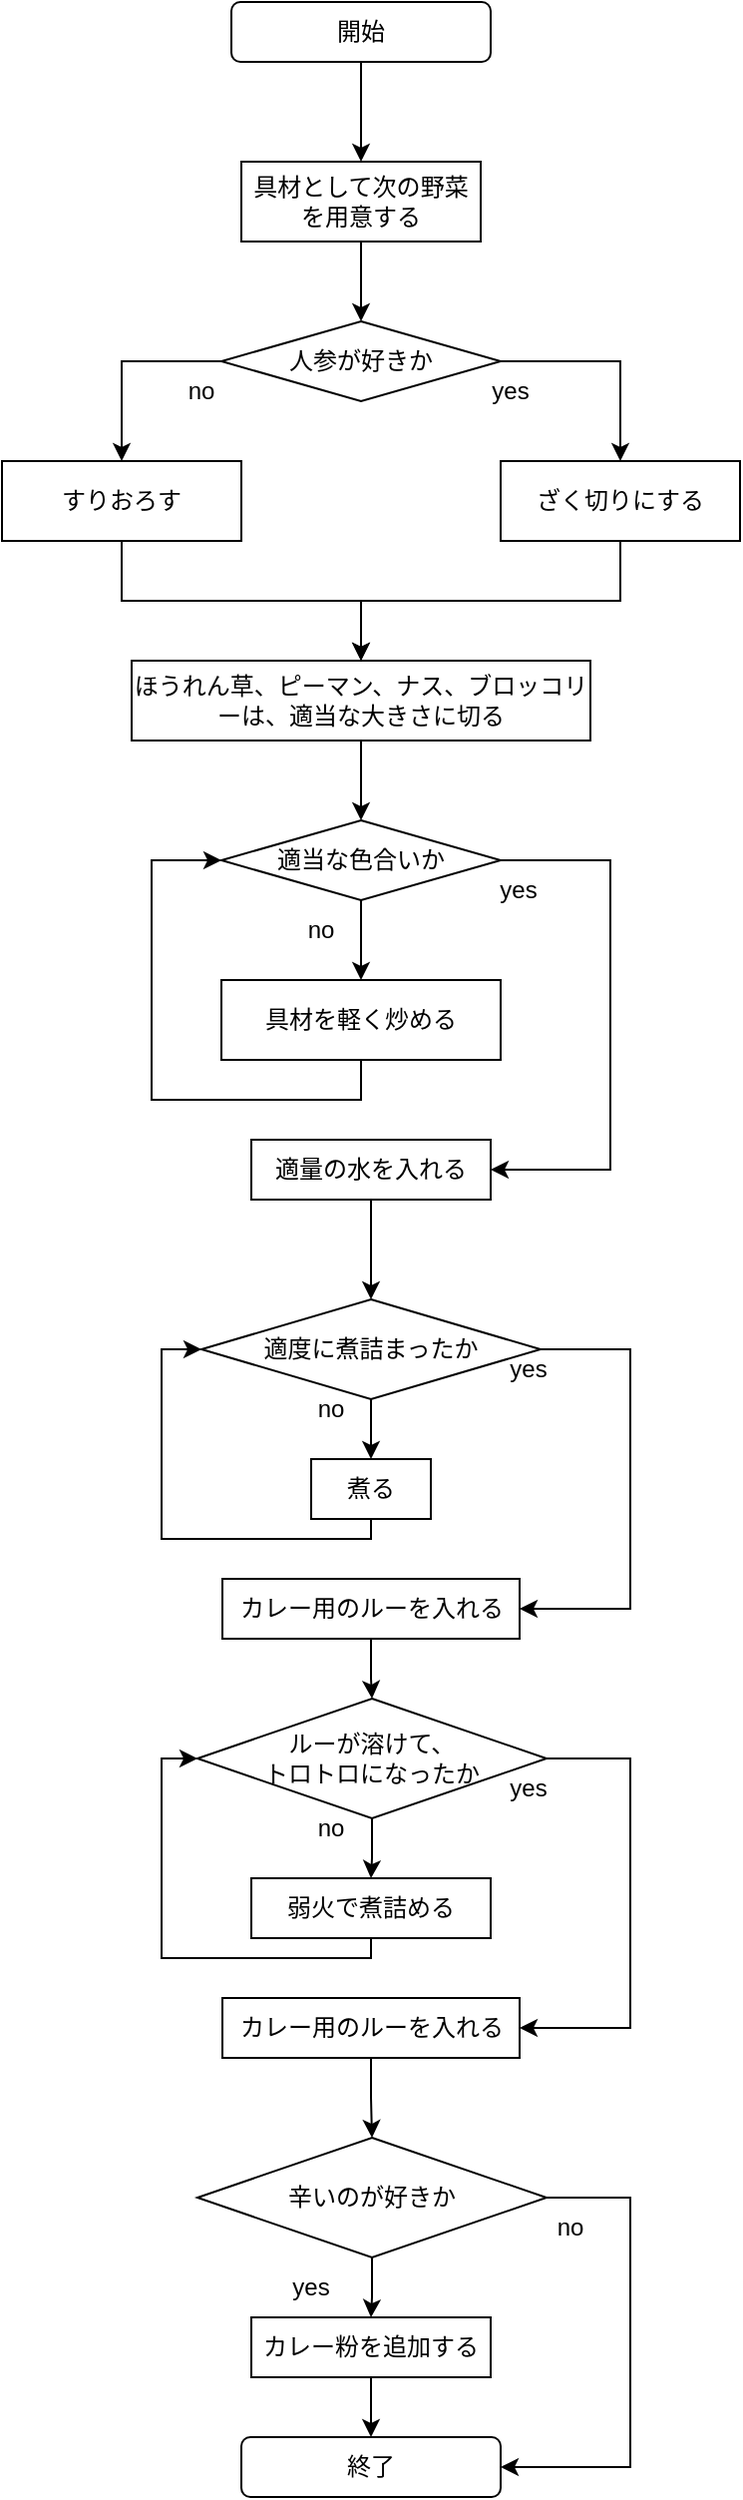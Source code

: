 <mxfile version="20.8.5" type="github">
  <diagram id="-b40opP00CZqNUi7Pyji" name="ページ1">
    <mxGraphModel dx="430" dy="442" grid="1" gridSize="10" guides="1" tooltips="1" connect="1" arrows="1" fold="1" page="1" pageScale="1" pageWidth="827" pageHeight="1169" math="0" shadow="0">
      <root>
        <mxCell id="0" />
        <mxCell id="1" parent="0" />
        <mxCell id="IE9pjUHZPNTOEFuHBonJ-37" value="" style="edgeStyle=orthogonalEdgeStyle;rounded=0;orthogonalLoop=1;jettySize=auto;html=1;" edge="1" parent="1" source="IE9pjUHZPNTOEFuHBonJ-1" target="IE9pjUHZPNTOEFuHBonJ-19">
          <mxGeometry relative="1" as="geometry" />
        </mxCell>
        <mxCell id="IE9pjUHZPNTOEFuHBonJ-1" value="開始" style="rounded=1;whiteSpace=wrap;html=1;" vertex="1" parent="1">
          <mxGeometry x="250" y="30" width="130" height="30" as="geometry" />
        </mxCell>
        <mxCell id="IE9pjUHZPNTOEFuHBonJ-3" value="終了" style="rounded=1;whiteSpace=wrap;html=1;" vertex="1" parent="1">
          <mxGeometry x="255" y="1250" width="130" height="30" as="geometry" />
        </mxCell>
        <mxCell id="IE9pjUHZPNTOEFuHBonJ-40" value="" style="edgeStyle=orthogonalEdgeStyle;rounded=0;orthogonalLoop=1;jettySize=auto;html=1;entryX=0.5;entryY=0;entryDx=0;entryDy=0;exitX=0;exitY=0.5;exitDx=0;exitDy=0;" edge="1" parent="1" source="IE9pjUHZPNTOEFuHBonJ-8" target="IE9pjUHZPNTOEFuHBonJ-20">
          <mxGeometry relative="1" as="geometry">
            <mxPoint x="135" y="210" as="targetPoint" />
          </mxGeometry>
        </mxCell>
        <mxCell id="IE9pjUHZPNTOEFuHBonJ-42" value="" style="edgeStyle=orthogonalEdgeStyle;rounded=0;orthogonalLoop=1;jettySize=auto;html=1;entryX=0.5;entryY=0;entryDx=0;entryDy=0;exitX=1;exitY=0.5;exitDx=0;exitDy=0;" edge="1" parent="1" source="IE9pjUHZPNTOEFuHBonJ-8" target="IE9pjUHZPNTOEFuHBonJ-21">
          <mxGeometry relative="1" as="geometry">
            <mxPoint x="390" y="200" as="sourcePoint" />
            <mxPoint x="475" y="210" as="targetPoint" />
          </mxGeometry>
        </mxCell>
        <mxCell id="IE9pjUHZPNTOEFuHBonJ-8" value="人参が好きか" style="rhombus;whiteSpace=wrap;html=1;" vertex="1" parent="1">
          <mxGeometry x="245" y="190" width="140" height="40" as="geometry" />
        </mxCell>
        <mxCell id="IE9pjUHZPNTOEFuHBonJ-11" value="no" style="text;html=1;strokeColor=none;fillColor=none;align=center;verticalAlign=middle;whiteSpace=wrap;rounded=0;" vertex="1" parent="1">
          <mxGeometry x="220" y="220" width="30" height="10" as="geometry" />
        </mxCell>
        <mxCell id="IE9pjUHZPNTOEFuHBonJ-12" value="yes" style="text;html=1;strokeColor=none;fillColor=none;align=center;verticalAlign=middle;whiteSpace=wrap;rounded=0;" vertex="1" parent="1">
          <mxGeometry x="370" y="220" width="40" height="10" as="geometry" />
        </mxCell>
        <mxCell id="IE9pjUHZPNTOEFuHBonJ-38" value="" style="edgeStyle=orthogonalEdgeStyle;rounded=0;orthogonalLoop=1;jettySize=auto;html=1;" edge="1" parent="1" source="IE9pjUHZPNTOEFuHBonJ-19" target="IE9pjUHZPNTOEFuHBonJ-8">
          <mxGeometry relative="1" as="geometry" />
        </mxCell>
        <mxCell id="IE9pjUHZPNTOEFuHBonJ-19" value="具材として次の野菜を用意する" style="rounded=0;whiteSpace=wrap;html=1;" vertex="1" parent="1">
          <mxGeometry x="255" y="110" width="120" height="40" as="geometry" />
        </mxCell>
        <mxCell id="IE9pjUHZPNTOEFuHBonJ-32" value="" style="edgeStyle=orthogonalEdgeStyle;rounded=0;orthogonalLoop=1;jettySize=auto;html=1;" edge="1" parent="1" source="IE9pjUHZPNTOEFuHBonJ-20" target="IE9pjUHZPNTOEFuHBonJ-22">
          <mxGeometry relative="1" as="geometry" />
        </mxCell>
        <mxCell id="IE9pjUHZPNTOEFuHBonJ-20" value="すりおろす" style="rounded=0;whiteSpace=wrap;html=1;" vertex="1" parent="1">
          <mxGeometry x="135" y="260" width="120" height="40" as="geometry" />
        </mxCell>
        <mxCell id="IE9pjUHZPNTOEFuHBonJ-31" value="" style="edgeStyle=orthogonalEdgeStyle;rounded=0;orthogonalLoop=1;jettySize=auto;html=1;" edge="1" parent="1" source="IE9pjUHZPNTOEFuHBonJ-21" target="IE9pjUHZPNTOEFuHBonJ-22">
          <mxGeometry relative="1" as="geometry" />
        </mxCell>
        <mxCell id="IE9pjUHZPNTOEFuHBonJ-21" value="ざく切りにする" style="rounded=0;whiteSpace=wrap;html=1;" vertex="1" parent="1">
          <mxGeometry x="385" y="260" width="120" height="40" as="geometry" />
        </mxCell>
        <mxCell id="IE9pjUHZPNTOEFuHBonJ-30" style="edgeStyle=orthogonalEdgeStyle;rounded=0;orthogonalLoop=1;jettySize=auto;html=1;entryX=0.5;entryY=0;entryDx=0;entryDy=0;" edge="1" parent="1" source="IE9pjUHZPNTOEFuHBonJ-22" target="IE9pjUHZPNTOEFuHBonJ-27">
          <mxGeometry relative="1" as="geometry" />
        </mxCell>
        <mxCell id="IE9pjUHZPNTOEFuHBonJ-22" value="ほうれん草、ピーマン、ナス、ブロッコリーは、適当な大きさに切る" style="rounded=0;whiteSpace=wrap;html=1;" vertex="1" parent="1">
          <mxGeometry x="200" y="360" width="230" height="40" as="geometry" />
        </mxCell>
        <mxCell id="IE9pjUHZPNTOEFuHBonJ-34" value="" style="edgeStyle=orthogonalEdgeStyle;rounded=0;orthogonalLoop=1;jettySize=auto;html=1;" edge="1" parent="1" source="IE9pjUHZPNTOEFuHBonJ-27" target="IE9pjUHZPNTOEFuHBonJ-33">
          <mxGeometry relative="1" as="geometry" />
        </mxCell>
        <mxCell id="IE9pjUHZPNTOEFuHBonJ-46" value="" style="edgeStyle=orthogonalEdgeStyle;rounded=0;orthogonalLoop=1;jettySize=auto;html=1;exitX=1;exitY=0.5;exitDx=0;exitDy=0;entryX=1;entryY=0.5;entryDx=0;entryDy=0;" edge="1" parent="1" source="IE9pjUHZPNTOEFuHBonJ-27" target="IE9pjUHZPNTOEFuHBonJ-45">
          <mxGeometry relative="1" as="geometry">
            <mxPoint x="410" y="650" as="targetPoint" />
            <Array as="points">
              <mxPoint x="440" y="460" />
              <mxPoint x="440" y="615" />
            </Array>
          </mxGeometry>
        </mxCell>
        <mxCell id="IE9pjUHZPNTOEFuHBonJ-27" value="適当な色合いか" style="rhombus;whiteSpace=wrap;html=1;" vertex="1" parent="1">
          <mxGeometry x="245" y="440" width="140" height="40" as="geometry" />
        </mxCell>
        <mxCell id="IE9pjUHZPNTOEFuHBonJ-36" value="" style="edgeStyle=orthogonalEdgeStyle;rounded=0;orthogonalLoop=1;jettySize=auto;html=1;entryX=0;entryY=0.5;entryDx=0;entryDy=0;" edge="1" parent="1" source="IE9pjUHZPNTOEFuHBonJ-33" target="IE9pjUHZPNTOEFuHBonJ-27">
          <mxGeometry relative="1" as="geometry">
            <mxPoint x="300" y="660" as="targetPoint" />
            <Array as="points">
              <mxPoint x="315" y="580" />
              <mxPoint x="210" y="580" />
              <mxPoint x="210" y="460" />
            </Array>
          </mxGeometry>
        </mxCell>
        <mxCell id="IE9pjUHZPNTOEFuHBonJ-33" value="具材を軽く炒める" style="rounded=0;whiteSpace=wrap;html=1;" vertex="1" parent="1">
          <mxGeometry x="245" y="520" width="140" height="40" as="geometry" />
        </mxCell>
        <mxCell id="IE9pjUHZPNTOEFuHBonJ-43" value="no" style="text;html=1;strokeColor=none;fillColor=none;align=center;verticalAlign=middle;whiteSpace=wrap;rounded=0;" vertex="1" parent="1">
          <mxGeometry x="280" y="490" width="30" height="10" as="geometry" />
        </mxCell>
        <mxCell id="IE9pjUHZPNTOEFuHBonJ-44" value="yes" style="text;html=1;strokeColor=none;fillColor=none;align=center;verticalAlign=middle;whiteSpace=wrap;rounded=0;" vertex="1" parent="1">
          <mxGeometry x="374" y="470" width="40" height="10" as="geometry" />
        </mxCell>
        <mxCell id="IE9pjUHZPNTOEFuHBonJ-59" value="" style="edgeStyle=orthogonalEdgeStyle;rounded=0;orthogonalLoop=1;jettySize=auto;html=1;entryX=0.5;entryY=0;entryDx=0;entryDy=0;" edge="1" parent="1" source="IE9pjUHZPNTOEFuHBonJ-45" target="IE9pjUHZPNTOEFuHBonJ-54">
          <mxGeometry relative="1" as="geometry" />
        </mxCell>
        <mxCell id="IE9pjUHZPNTOEFuHBonJ-45" value="適量の水を入れる" style="whiteSpace=wrap;html=1;" vertex="1" parent="1">
          <mxGeometry x="260" y="600" width="120" height="30" as="geometry" />
        </mxCell>
        <mxCell id="IE9pjUHZPNTOEFuHBonJ-52" value="" style="edgeStyle=orthogonalEdgeStyle;rounded=0;orthogonalLoop=1;jettySize=auto;html=1;" edge="1" parent="1" source="IE9pjUHZPNTOEFuHBonJ-54" target="IE9pjUHZPNTOEFuHBonJ-56">
          <mxGeometry relative="1" as="geometry" />
        </mxCell>
        <mxCell id="IE9pjUHZPNTOEFuHBonJ-53" value="" style="edgeStyle=orthogonalEdgeStyle;rounded=0;orthogonalLoop=1;jettySize=auto;html=1;exitX=1;exitY=0.5;exitDx=0;exitDy=0;entryX=1;entryY=0.5;entryDx=0;entryDy=0;" edge="1" parent="1" source="IE9pjUHZPNTOEFuHBonJ-54" target="IE9pjUHZPNTOEFuHBonJ-62">
          <mxGeometry relative="1" as="geometry">
            <mxPoint x="400" y="840" as="targetPoint" />
            <Array as="points">
              <mxPoint x="450" y="705" />
              <mxPoint x="450" y="835" />
            </Array>
          </mxGeometry>
        </mxCell>
        <mxCell id="IE9pjUHZPNTOEFuHBonJ-54" value="適度に煮詰まったか" style="rhombus;whiteSpace=wrap;html=1;" vertex="1" parent="1">
          <mxGeometry x="235" y="680" width="170" height="50" as="geometry" />
        </mxCell>
        <mxCell id="IE9pjUHZPNTOEFuHBonJ-55" value="" style="edgeStyle=orthogonalEdgeStyle;rounded=0;orthogonalLoop=1;jettySize=auto;html=1;entryX=0;entryY=0.5;entryDx=0;entryDy=0;" edge="1" parent="1" source="IE9pjUHZPNTOEFuHBonJ-56" target="IE9pjUHZPNTOEFuHBonJ-54">
          <mxGeometry relative="1" as="geometry">
            <mxPoint x="305" y="900" as="targetPoint" />
            <Array as="points">
              <mxPoint x="320" y="800" />
              <mxPoint x="215" y="800" />
              <mxPoint x="215" y="705" />
            </Array>
          </mxGeometry>
        </mxCell>
        <mxCell id="IE9pjUHZPNTOEFuHBonJ-56" value="煮る" style="rounded=0;whiteSpace=wrap;html=1;" vertex="1" parent="1">
          <mxGeometry x="290" y="760" width="60" height="30" as="geometry" />
        </mxCell>
        <mxCell id="IE9pjUHZPNTOEFuHBonJ-57" value="no" style="text;html=1;strokeColor=none;fillColor=none;align=center;verticalAlign=middle;whiteSpace=wrap;rounded=0;" vertex="1" parent="1">
          <mxGeometry x="285" y="730" width="30" height="10" as="geometry" />
        </mxCell>
        <mxCell id="IE9pjUHZPNTOEFuHBonJ-58" value="yes" style="text;html=1;strokeColor=none;fillColor=none;align=center;verticalAlign=middle;whiteSpace=wrap;rounded=0;" vertex="1" parent="1">
          <mxGeometry x="379" y="710" width="40" height="10" as="geometry" />
        </mxCell>
        <mxCell id="IE9pjUHZPNTOEFuHBonJ-71" value="" style="edgeStyle=orthogonalEdgeStyle;rounded=0;orthogonalLoop=1;jettySize=auto;html=1;entryX=0.5;entryY=0;entryDx=0;entryDy=0;" edge="1" parent="1" source="IE9pjUHZPNTOEFuHBonJ-62" target="IE9pjUHZPNTOEFuHBonJ-65">
          <mxGeometry relative="1" as="geometry" />
        </mxCell>
        <mxCell id="IE9pjUHZPNTOEFuHBonJ-62" value="カレー用のルーを入れる" style="whiteSpace=wrap;html=1;" vertex="1" parent="1">
          <mxGeometry x="245.5" y="820" width="149" height="30" as="geometry" />
        </mxCell>
        <mxCell id="IE9pjUHZPNTOEFuHBonJ-63" value="" style="edgeStyle=orthogonalEdgeStyle;rounded=0;orthogonalLoop=1;jettySize=auto;html=1;" edge="1" parent="1" source="IE9pjUHZPNTOEFuHBonJ-65" target="IE9pjUHZPNTOEFuHBonJ-67">
          <mxGeometry relative="1" as="geometry" />
        </mxCell>
        <mxCell id="IE9pjUHZPNTOEFuHBonJ-64" value="" style="edgeStyle=orthogonalEdgeStyle;rounded=0;orthogonalLoop=1;jettySize=auto;html=1;exitX=1;exitY=0.5;exitDx=0;exitDy=0;entryX=1;entryY=0.5;entryDx=0;entryDy=0;" edge="1" parent="1" source="IE9pjUHZPNTOEFuHBonJ-65" target="IE9pjUHZPNTOEFuHBonJ-70">
          <mxGeometry relative="1" as="geometry">
            <mxPoint x="400" y="1050" as="targetPoint" />
            <Array as="points">
              <mxPoint x="450" y="910" />
              <mxPoint x="450" y="1045" />
            </Array>
          </mxGeometry>
        </mxCell>
        <mxCell id="IE9pjUHZPNTOEFuHBonJ-65" value="ルーが溶けて、&lt;br&gt;トロトロになったか" style="rhombus;whiteSpace=wrap;html=1;" vertex="1" parent="1">
          <mxGeometry x="233" y="880" width="175" height="60" as="geometry" />
        </mxCell>
        <mxCell id="IE9pjUHZPNTOEFuHBonJ-66" value="" style="edgeStyle=orthogonalEdgeStyle;rounded=0;orthogonalLoop=1;jettySize=auto;html=1;" edge="1" parent="1" source="IE9pjUHZPNTOEFuHBonJ-67">
          <mxGeometry relative="1" as="geometry">
            <mxPoint x="233" y="910" as="targetPoint" />
            <Array as="points">
              <mxPoint x="320" y="1010" />
              <mxPoint x="215" y="1010" />
              <mxPoint x="215" y="910" />
              <mxPoint x="233" y="910" />
            </Array>
          </mxGeometry>
        </mxCell>
        <mxCell id="IE9pjUHZPNTOEFuHBonJ-67" value="弱火で煮詰める" style="rounded=0;whiteSpace=wrap;html=1;" vertex="1" parent="1">
          <mxGeometry x="260" y="970" width="120" height="30" as="geometry" />
        </mxCell>
        <mxCell id="IE9pjUHZPNTOEFuHBonJ-68" value="no" style="text;html=1;strokeColor=none;fillColor=none;align=center;verticalAlign=middle;whiteSpace=wrap;rounded=0;" vertex="1" parent="1">
          <mxGeometry x="285" y="940" width="30" height="10" as="geometry" />
        </mxCell>
        <mxCell id="IE9pjUHZPNTOEFuHBonJ-69" value="yes" style="text;html=1;strokeColor=none;fillColor=none;align=center;verticalAlign=middle;whiteSpace=wrap;rounded=0;" vertex="1" parent="1">
          <mxGeometry x="379" y="920" width="40" height="10" as="geometry" />
        </mxCell>
        <mxCell id="IE9pjUHZPNTOEFuHBonJ-80" value="" style="edgeStyle=orthogonalEdgeStyle;rounded=0;orthogonalLoop=1;jettySize=auto;html=1;entryX=0.5;entryY=0;entryDx=0;entryDy=0;" edge="1" parent="1" source="IE9pjUHZPNTOEFuHBonJ-70" target="IE9pjUHZPNTOEFuHBonJ-74">
          <mxGeometry relative="1" as="geometry" />
        </mxCell>
        <mxCell id="IE9pjUHZPNTOEFuHBonJ-70" value="カレー用のルーを入れる" style="whiteSpace=wrap;html=1;" vertex="1" parent="1">
          <mxGeometry x="245.5" y="1030" width="149" height="30" as="geometry" />
        </mxCell>
        <mxCell id="IE9pjUHZPNTOEFuHBonJ-72" value="" style="edgeStyle=orthogonalEdgeStyle;rounded=0;orthogonalLoop=1;jettySize=auto;html=1;" edge="1" parent="1" source="IE9pjUHZPNTOEFuHBonJ-74" target="IE9pjUHZPNTOEFuHBonJ-76">
          <mxGeometry relative="1" as="geometry" />
        </mxCell>
        <mxCell id="IE9pjUHZPNTOEFuHBonJ-73" value="" style="edgeStyle=orthogonalEdgeStyle;rounded=0;orthogonalLoop=1;jettySize=auto;html=1;exitX=1;exitY=0.5;exitDx=0;exitDy=0;entryX=1;entryY=0.5;entryDx=0;entryDy=0;" edge="1" parent="1" source="IE9pjUHZPNTOEFuHBonJ-74" target="IE9pjUHZPNTOEFuHBonJ-3">
          <mxGeometry relative="1" as="geometry">
            <mxPoint x="394.5" y="1265" as="targetPoint" />
            <Array as="points">
              <mxPoint x="450" y="1130" />
              <mxPoint x="450" y="1265" />
            </Array>
          </mxGeometry>
        </mxCell>
        <mxCell id="IE9pjUHZPNTOEFuHBonJ-74" value="辛いのが好きか" style="rhombus;whiteSpace=wrap;html=1;" vertex="1" parent="1">
          <mxGeometry x="233" y="1100" width="175" height="60" as="geometry" />
        </mxCell>
        <mxCell id="IE9pjUHZPNTOEFuHBonJ-82" value="" style="edgeStyle=orthogonalEdgeStyle;rounded=0;orthogonalLoop=1;jettySize=auto;html=1;" edge="1" parent="1" source="IE9pjUHZPNTOEFuHBonJ-76" target="IE9pjUHZPNTOEFuHBonJ-3">
          <mxGeometry relative="1" as="geometry" />
        </mxCell>
        <mxCell id="IE9pjUHZPNTOEFuHBonJ-76" value="カレー粉を追加する" style="rounded=0;whiteSpace=wrap;html=1;" vertex="1" parent="1">
          <mxGeometry x="260" y="1190" width="120" height="30" as="geometry" />
        </mxCell>
        <mxCell id="IE9pjUHZPNTOEFuHBonJ-77" value="no" style="text;html=1;strokeColor=none;fillColor=none;align=center;verticalAlign=middle;whiteSpace=wrap;rounded=0;" vertex="1" parent="1">
          <mxGeometry x="405" y="1140" width="30" height="10" as="geometry" />
        </mxCell>
        <mxCell id="IE9pjUHZPNTOEFuHBonJ-78" value="yes" style="text;html=1;strokeColor=none;fillColor=none;align=center;verticalAlign=middle;whiteSpace=wrap;rounded=0;" vertex="1" parent="1">
          <mxGeometry x="270" y="1170" width="40" height="10" as="geometry" />
        </mxCell>
      </root>
    </mxGraphModel>
  </diagram>
</mxfile>
